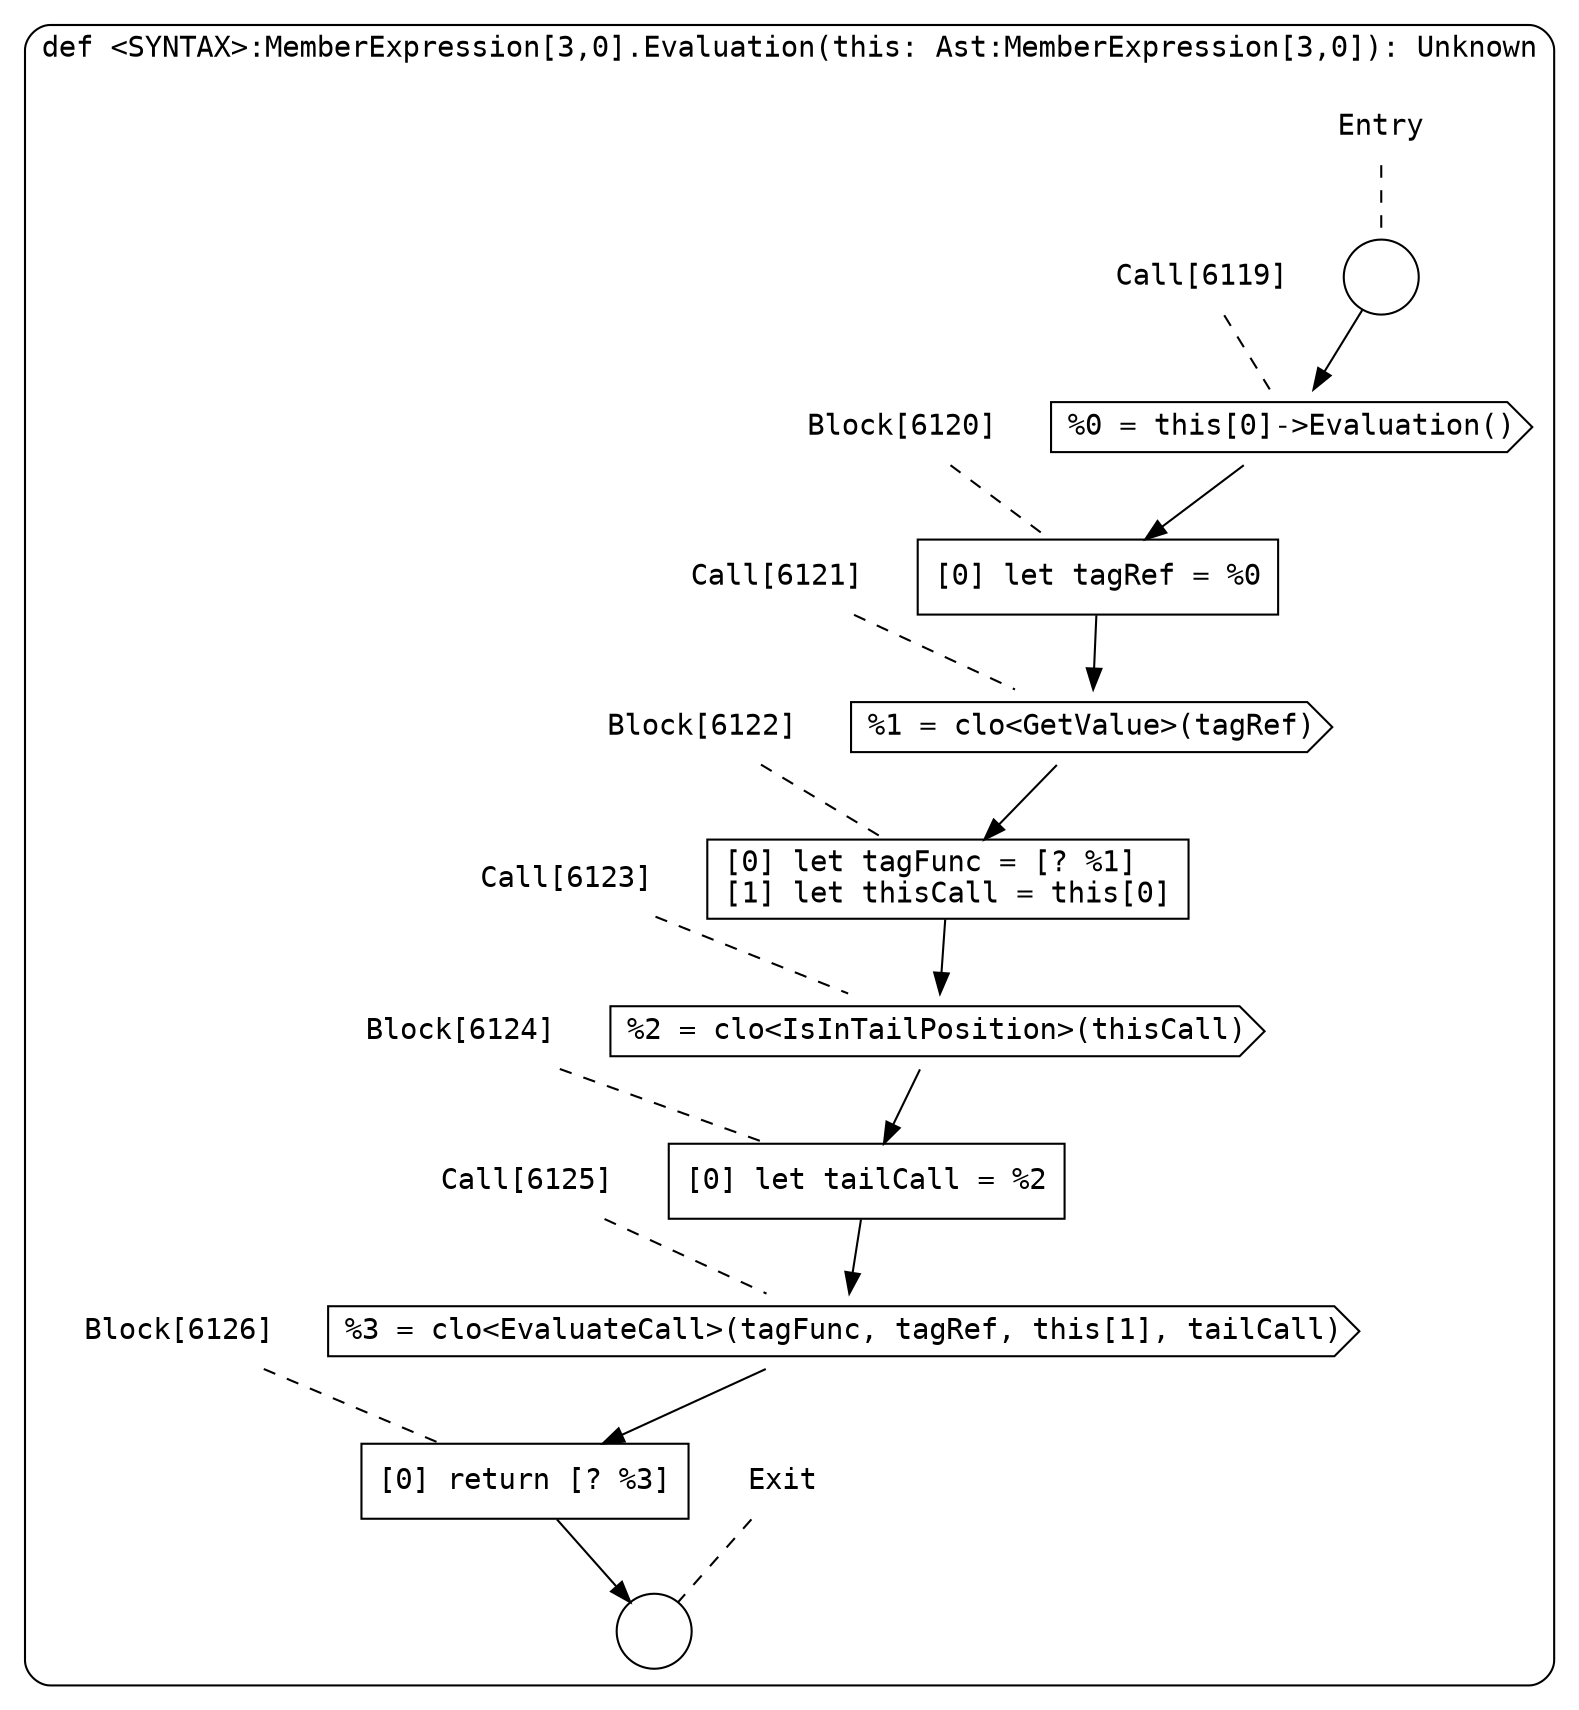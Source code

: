 digraph {
  graph [fontname = "Consolas"]
  node [fontname = "Consolas"]
  edge [fontname = "Consolas"]
  subgraph cluster1297 {
    label = "def <SYNTAX>:MemberExpression[3,0].Evaluation(this: Ast:MemberExpression[3,0]): Unknown"
    style = rounded
    cluster1297_entry_name [shape=none, label=<<font color="black">Entry</font>>]
    cluster1297_entry_name -> cluster1297_entry [arrowhead=none, color="black", style=dashed]
    cluster1297_entry [shape=circle label=" " color="black" fillcolor="white" style=filled]
    cluster1297_entry -> node6119 [color="black"]
    cluster1297_exit_name [shape=none, label=<<font color="black">Exit</font>>]
    cluster1297_exit_name -> cluster1297_exit [arrowhead=none, color="black", style=dashed]
    cluster1297_exit [shape=circle label=" " color="black" fillcolor="white" style=filled]
    node6119_name [shape=none, label=<<font color="black">Call[6119]</font>>]
    node6119_name -> node6119 [arrowhead=none, color="black", style=dashed]
    node6119 [shape=cds, label=<<font color="black">%0 = this[0]-&gt;Evaluation()</font>> color="black" fillcolor="white", style=filled]
    node6119 -> node6120 [color="black"]
    node6120_name [shape=none, label=<<font color="black">Block[6120]</font>>]
    node6120_name -> node6120 [arrowhead=none, color="black", style=dashed]
    node6120 [shape=box, label=<<font color="black">[0] let tagRef = %0<BR ALIGN="LEFT"/></font>> color="black" fillcolor="white", style=filled]
    node6120 -> node6121 [color="black"]
    node6121_name [shape=none, label=<<font color="black">Call[6121]</font>>]
    node6121_name -> node6121 [arrowhead=none, color="black", style=dashed]
    node6121 [shape=cds, label=<<font color="black">%1 = clo&lt;GetValue&gt;(tagRef)</font>> color="black" fillcolor="white", style=filled]
    node6121 -> node6122 [color="black"]
    node6122_name [shape=none, label=<<font color="black">Block[6122]</font>>]
    node6122_name -> node6122 [arrowhead=none, color="black", style=dashed]
    node6122 [shape=box, label=<<font color="black">[0] let tagFunc = [? %1]<BR ALIGN="LEFT"/>[1] let thisCall = this[0]<BR ALIGN="LEFT"/></font>> color="black" fillcolor="white", style=filled]
    node6122 -> node6123 [color="black"]
    node6123_name [shape=none, label=<<font color="black">Call[6123]</font>>]
    node6123_name -> node6123 [arrowhead=none, color="black", style=dashed]
    node6123 [shape=cds, label=<<font color="black">%2 = clo&lt;IsInTailPosition&gt;(thisCall)</font>> color="black" fillcolor="white", style=filled]
    node6123 -> node6124 [color="black"]
    node6124_name [shape=none, label=<<font color="black">Block[6124]</font>>]
    node6124_name -> node6124 [arrowhead=none, color="black", style=dashed]
    node6124 [shape=box, label=<<font color="black">[0] let tailCall = %2<BR ALIGN="LEFT"/></font>> color="black" fillcolor="white", style=filled]
    node6124 -> node6125 [color="black"]
    node6125_name [shape=none, label=<<font color="black">Call[6125]</font>>]
    node6125_name -> node6125 [arrowhead=none, color="black", style=dashed]
    node6125 [shape=cds, label=<<font color="black">%3 = clo&lt;EvaluateCall&gt;(tagFunc, tagRef, this[1], tailCall)</font>> color="black" fillcolor="white", style=filled]
    node6125 -> node6126 [color="black"]
    node6126_name [shape=none, label=<<font color="black">Block[6126]</font>>]
    node6126_name -> node6126 [arrowhead=none, color="black", style=dashed]
    node6126 [shape=box, label=<<font color="black">[0] return [? %3]<BR ALIGN="LEFT"/></font>> color="black" fillcolor="white", style=filled]
    node6126 -> cluster1297_exit [color="black"]
  }
}